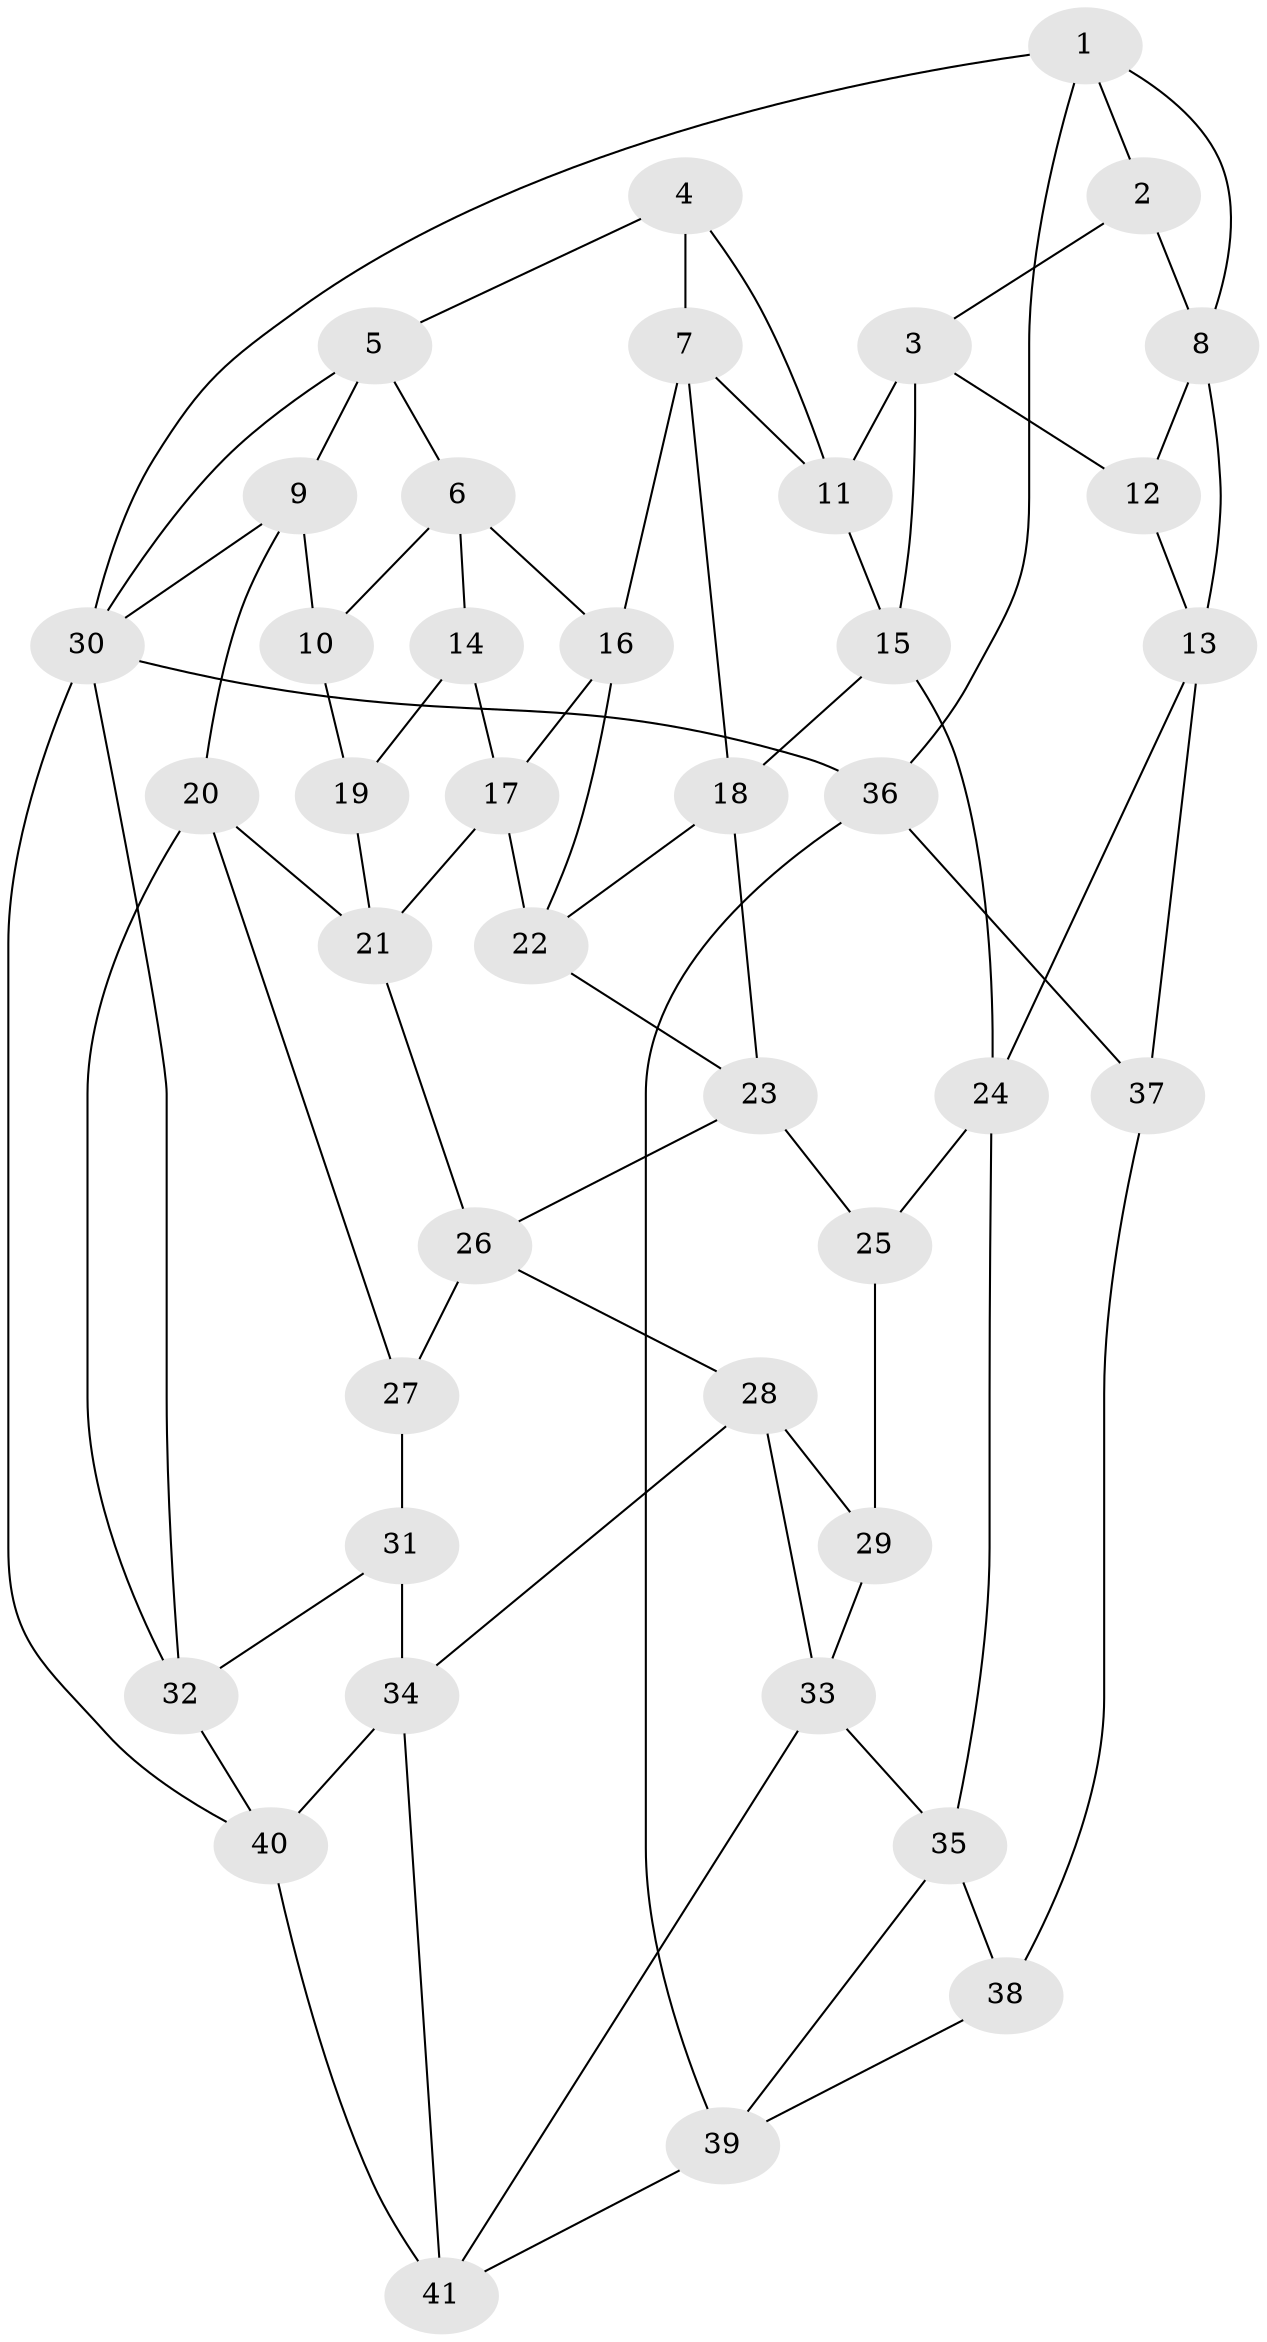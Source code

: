 // original degree distribution, {3: 0.02564102564102564, 6: 0.23076923076923078, 5: 0.48717948717948717, 4: 0.2564102564102564}
// Generated by graph-tools (version 1.1) at 2025/27/03/09/25 03:27:15]
// undirected, 41 vertices, 77 edges
graph export_dot {
graph [start="1"]
  node [color=gray90,style=filled];
  1;
  2;
  3;
  4;
  5;
  6;
  7;
  8;
  9;
  10;
  11;
  12;
  13;
  14;
  15;
  16;
  17;
  18;
  19;
  20;
  21;
  22;
  23;
  24;
  25;
  26;
  27;
  28;
  29;
  30;
  31;
  32;
  33;
  34;
  35;
  36;
  37;
  38;
  39;
  40;
  41;
  1 -- 2 [weight=1.0];
  1 -- 8 [weight=1.0];
  1 -- 30 [weight=1.0];
  1 -- 36 [weight=1.0];
  2 -- 3 [weight=1.0];
  2 -- 8 [weight=1.0];
  3 -- 11 [weight=1.0];
  3 -- 12 [weight=1.0];
  3 -- 15 [weight=1.0];
  4 -- 5 [weight=1.0];
  4 -- 7 [weight=1.0];
  4 -- 11 [weight=1.0];
  5 -- 6 [weight=1.0];
  5 -- 9 [weight=1.0];
  5 -- 30 [weight=1.0];
  6 -- 10 [weight=1.0];
  6 -- 14 [weight=1.0];
  6 -- 16 [weight=1.0];
  7 -- 11 [weight=1.0];
  7 -- 16 [weight=1.0];
  7 -- 18 [weight=1.0];
  8 -- 12 [weight=1.0];
  8 -- 13 [weight=1.0];
  9 -- 10 [weight=1.0];
  9 -- 20 [weight=1.0];
  9 -- 30 [weight=1.0];
  10 -- 19 [weight=2.0];
  11 -- 15 [weight=1.0];
  12 -- 13 [weight=1.0];
  13 -- 24 [weight=1.0];
  13 -- 37 [weight=1.0];
  14 -- 17 [weight=1.0];
  14 -- 19 [weight=1.0];
  15 -- 18 [weight=1.0];
  15 -- 24 [weight=1.0];
  16 -- 17 [weight=1.0];
  16 -- 22 [weight=1.0];
  17 -- 21 [weight=1.0];
  17 -- 22 [weight=1.0];
  18 -- 22 [weight=1.0];
  18 -- 23 [weight=1.0];
  19 -- 21 [weight=1.0];
  20 -- 21 [weight=1.0];
  20 -- 27 [weight=1.0];
  20 -- 32 [weight=1.0];
  21 -- 26 [weight=1.0];
  22 -- 23 [weight=1.0];
  23 -- 25 [weight=1.0];
  23 -- 26 [weight=1.0];
  24 -- 25 [weight=1.0];
  24 -- 35 [weight=1.0];
  25 -- 29 [weight=2.0];
  26 -- 27 [weight=1.0];
  26 -- 28 [weight=1.0];
  27 -- 31 [weight=2.0];
  28 -- 29 [weight=1.0];
  28 -- 33 [weight=1.0];
  28 -- 34 [weight=1.0];
  29 -- 33 [weight=1.0];
  30 -- 32 [weight=1.0];
  30 -- 36 [weight=1.0];
  30 -- 40 [weight=1.0];
  31 -- 32 [weight=1.0];
  31 -- 34 [weight=1.0];
  32 -- 40 [weight=1.0];
  33 -- 35 [weight=1.0];
  33 -- 41 [weight=1.0];
  34 -- 40 [weight=1.0];
  34 -- 41 [weight=1.0];
  35 -- 38 [weight=1.0];
  35 -- 39 [weight=1.0];
  36 -- 37 [weight=1.0];
  36 -- 39 [weight=1.0];
  37 -- 38 [weight=2.0];
  38 -- 39 [weight=1.0];
  39 -- 41 [weight=1.0];
  40 -- 41 [weight=1.0];
}
